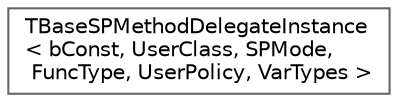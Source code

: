 digraph "Graphical Class Hierarchy"
{
 // INTERACTIVE_SVG=YES
 // LATEX_PDF_SIZE
  bgcolor="transparent";
  edge [fontname=Helvetica,fontsize=10,labelfontname=Helvetica,labelfontsize=10];
  node [fontname=Helvetica,fontsize=10,shape=box,height=0.2,width=0.4];
  rankdir="LR";
  Node0 [id="Node000000",label="TBaseSPMethodDelegateInstance\l\< bConst, UserClass, SPMode,\l FuncType, UserPolicy, VarTypes \>",height=0.2,width=0.4,color="grey40", fillcolor="white", style="filled",URL="$df/d43/classTBaseSPMethodDelegateInstance.html",tooltip="Implements a delegate binding for shared pointer member functions."];
}
